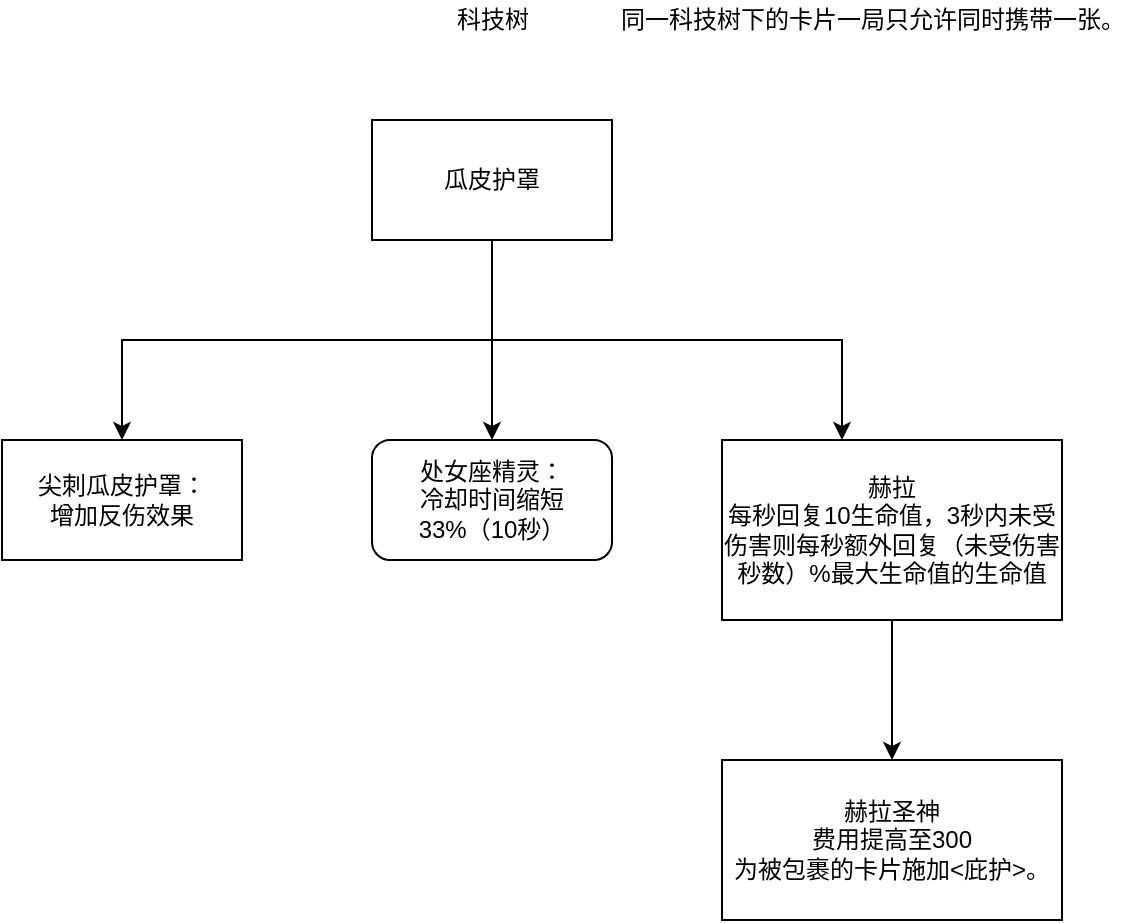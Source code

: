 <mxfile version="16.5.1" type="device"><diagram id="BYKZ_6ONZuhnTJyiGWfY" name="第 1 页"><mxGraphModel dx="1385" dy="721" grid="1" gridSize="10" guides="1" tooltips="1" connect="1" arrows="1" fold="1" page="1" pageScale="1" pageWidth="827" pageHeight="1169" math="0" shadow="0"><root><mxCell id="0"/><mxCell id="1" parent="0"/><mxCell id="_jCemxtFfYTfjCahPqVS-1" value="科技树" style="text;html=1;align=center;verticalAlign=middle;resizable=0;points=[];autosize=1;strokeColor=none;fillColor=none;" vertex="1" parent="1"><mxGeometry x="280" y="70" width="50" height="20" as="geometry"/></mxCell><mxCell id="_jCemxtFfYTfjCahPqVS-4" style="edgeStyle=orthogonalEdgeStyle;rounded=0;orthogonalLoop=1;jettySize=auto;html=1;" edge="1" parent="1" source="_jCemxtFfYTfjCahPqVS-2" target="_jCemxtFfYTfjCahPqVS-3"><mxGeometry relative="1" as="geometry"><Array as="points"><mxPoint x="305" y="240"/><mxPoint x="120" y="240"/></Array></mxGeometry></mxCell><mxCell id="_jCemxtFfYTfjCahPqVS-6" style="edgeStyle=orthogonalEdgeStyle;rounded=0;orthogonalLoop=1;jettySize=auto;html=1;" edge="1" parent="1" source="_jCemxtFfYTfjCahPqVS-2" target="_jCemxtFfYTfjCahPqVS-5"><mxGeometry relative="1" as="geometry"/></mxCell><mxCell id="_jCemxtFfYTfjCahPqVS-8" style="edgeStyle=orthogonalEdgeStyle;rounded=0;orthogonalLoop=1;jettySize=auto;html=1;" edge="1" parent="1" source="_jCemxtFfYTfjCahPqVS-2" target="_jCemxtFfYTfjCahPqVS-7"><mxGeometry relative="1" as="geometry"><Array as="points"><mxPoint x="305" y="240"/><mxPoint x="480" y="240"/></Array></mxGeometry></mxCell><mxCell id="_jCemxtFfYTfjCahPqVS-2" value="瓜皮护罩" style="rounded=0;whiteSpace=wrap;html=1;" vertex="1" parent="1"><mxGeometry x="245" y="130" width="120" height="60" as="geometry"/></mxCell><mxCell id="_jCemxtFfYTfjCahPqVS-3" value="尖刺瓜皮护罩：&lt;br&gt;增加反伤效果" style="rounded=0;whiteSpace=wrap;html=1;" vertex="1" parent="1"><mxGeometry x="60" y="290" width="120" height="60" as="geometry"/></mxCell><mxCell id="_jCemxtFfYTfjCahPqVS-5" value="处女座精灵：&lt;br&gt;冷却时间缩短33%（10秒）" style="rounded=1;whiteSpace=wrap;html=1;" vertex="1" parent="1"><mxGeometry x="245" y="290" width="120" height="60" as="geometry"/></mxCell><mxCell id="_jCemxtFfYTfjCahPqVS-10" style="edgeStyle=orthogonalEdgeStyle;rounded=0;orthogonalLoop=1;jettySize=auto;html=1;" edge="1" parent="1" source="_jCemxtFfYTfjCahPqVS-7" target="_jCemxtFfYTfjCahPqVS-9"><mxGeometry relative="1" as="geometry"/></mxCell><mxCell id="_jCemxtFfYTfjCahPqVS-7" value="赫拉&lt;br&gt;每秒回复10生命值，3秒内未受伤害则每秒额外回复（未受伤害秒数）%最大生命值的生命值" style="rounded=0;whiteSpace=wrap;html=1;" vertex="1" parent="1"><mxGeometry x="420" y="290" width="170" height="90" as="geometry"/></mxCell><mxCell id="_jCemxtFfYTfjCahPqVS-9" value="赫拉圣神&lt;br&gt;费用提高至300&lt;br&gt;为被包裹的卡片施加&amp;lt;庇护&amp;gt;。" style="rounded=0;whiteSpace=wrap;html=1;" vertex="1" parent="1"><mxGeometry x="420" y="450" width="170" height="80" as="geometry"/></mxCell><mxCell id="_jCemxtFfYTfjCahPqVS-11" value="同一科技树下的卡片一局只允许同时携带一张。" style="text;html=1;align=center;verticalAlign=middle;resizable=0;points=[];autosize=1;strokeColor=none;fillColor=none;" vertex="1" parent="1"><mxGeometry x="360" y="70" width="270" height="20" as="geometry"/></mxCell></root></mxGraphModel></diagram></mxfile>